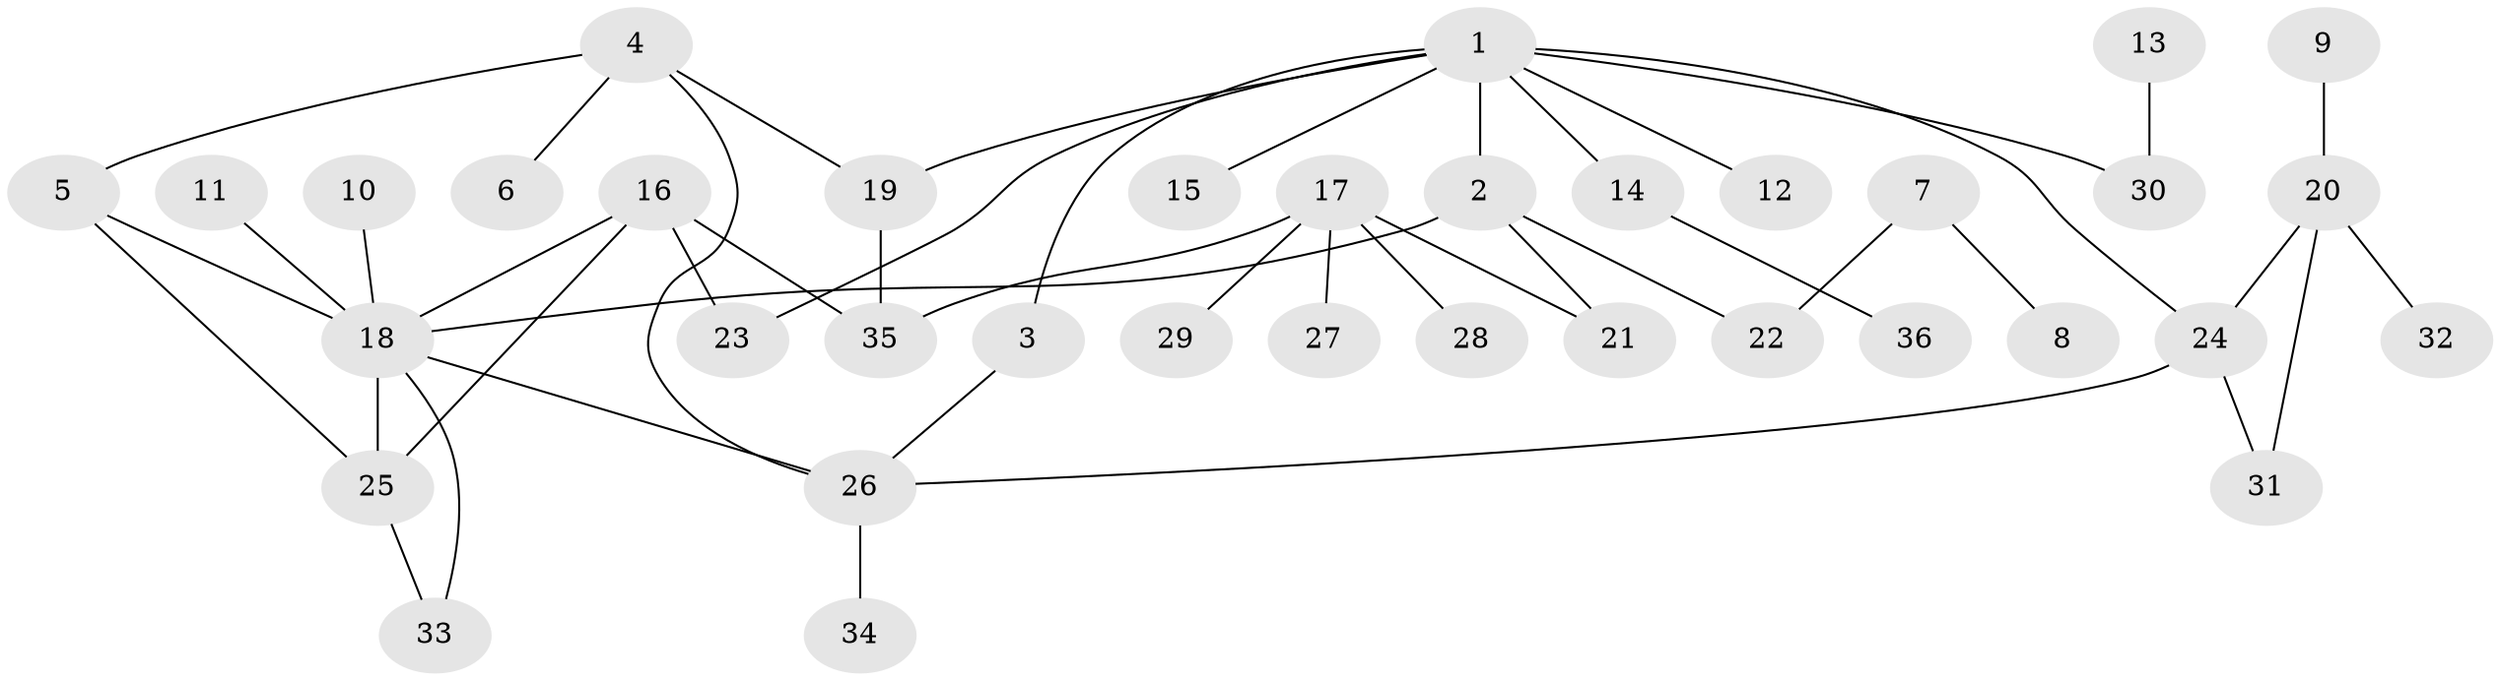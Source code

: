 // original degree distribution, {8: 0.027777777777777776, 3: 0.16666666666666666, 4: 0.125, 2: 0.3194444444444444, 5: 0.027777777777777776, 1: 0.3333333333333333}
// Generated by graph-tools (version 1.1) at 2025/49/03/09/25 03:49:21]
// undirected, 36 vertices, 46 edges
graph export_dot {
graph [start="1"]
  node [color=gray90,style=filled];
  1;
  2;
  3;
  4;
  5;
  6;
  7;
  8;
  9;
  10;
  11;
  12;
  13;
  14;
  15;
  16;
  17;
  18;
  19;
  20;
  21;
  22;
  23;
  24;
  25;
  26;
  27;
  28;
  29;
  30;
  31;
  32;
  33;
  34;
  35;
  36;
  1 -- 2 [weight=1.0];
  1 -- 3 [weight=1.0];
  1 -- 12 [weight=1.0];
  1 -- 14 [weight=1.0];
  1 -- 15 [weight=1.0];
  1 -- 19 [weight=1.0];
  1 -- 23 [weight=1.0];
  1 -- 24 [weight=1.0];
  1 -- 30 [weight=1.0];
  2 -- 18 [weight=1.0];
  2 -- 21 [weight=1.0];
  2 -- 22 [weight=1.0];
  3 -- 26 [weight=1.0];
  4 -- 5 [weight=1.0];
  4 -- 6 [weight=1.0];
  4 -- 19 [weight=1.0];
  4 -- 26 [weight=1.0];
  5 -- 18 [weight=1.0];
  5 -- 25 [weight=1.0];
  7 -- 8 [weight=1.0];
  7 -- 22 [weight=1.0];
  9 -- 20 [weight=1.0];
  10 -- 18 [weight=1.0];
  11 -- 18 [weight=1.0];
  13 -- 30 [weight=1.0];
  14 -- 36 [weight=1.0];
  16 -- 18 [weight=1.0];
  16 -- 23 [weight=1.0];
  16 -- 25 [weight=1.0];
  16 -- 35 [weight=1.0];
  17 -- 21 [weight=1.0];
  17 -- 27 [weight=1.0];
  17 -- 28 [weight=1.0];
  17 -- 29 [weight=1.0];
  17 -- 35 [weight=1.0];
  18 -- 25 [weight=2.0];
  18 -- 26 [weight=1.0];
  18 -- 33 [weight=1.0];
  19 -- 35 [weight=1.0];
  20 -- 24 [weight=1.0];
  20 -- 31 [weight=1.0];
  20 -- 32 [weight=1.0];
  24 -- 26 [weight=1.0];
  24 -- 31 [weight=1.0];
  25 -- 33 [weight=1.0];
  26 -- 34 [weight=2.0];
}
